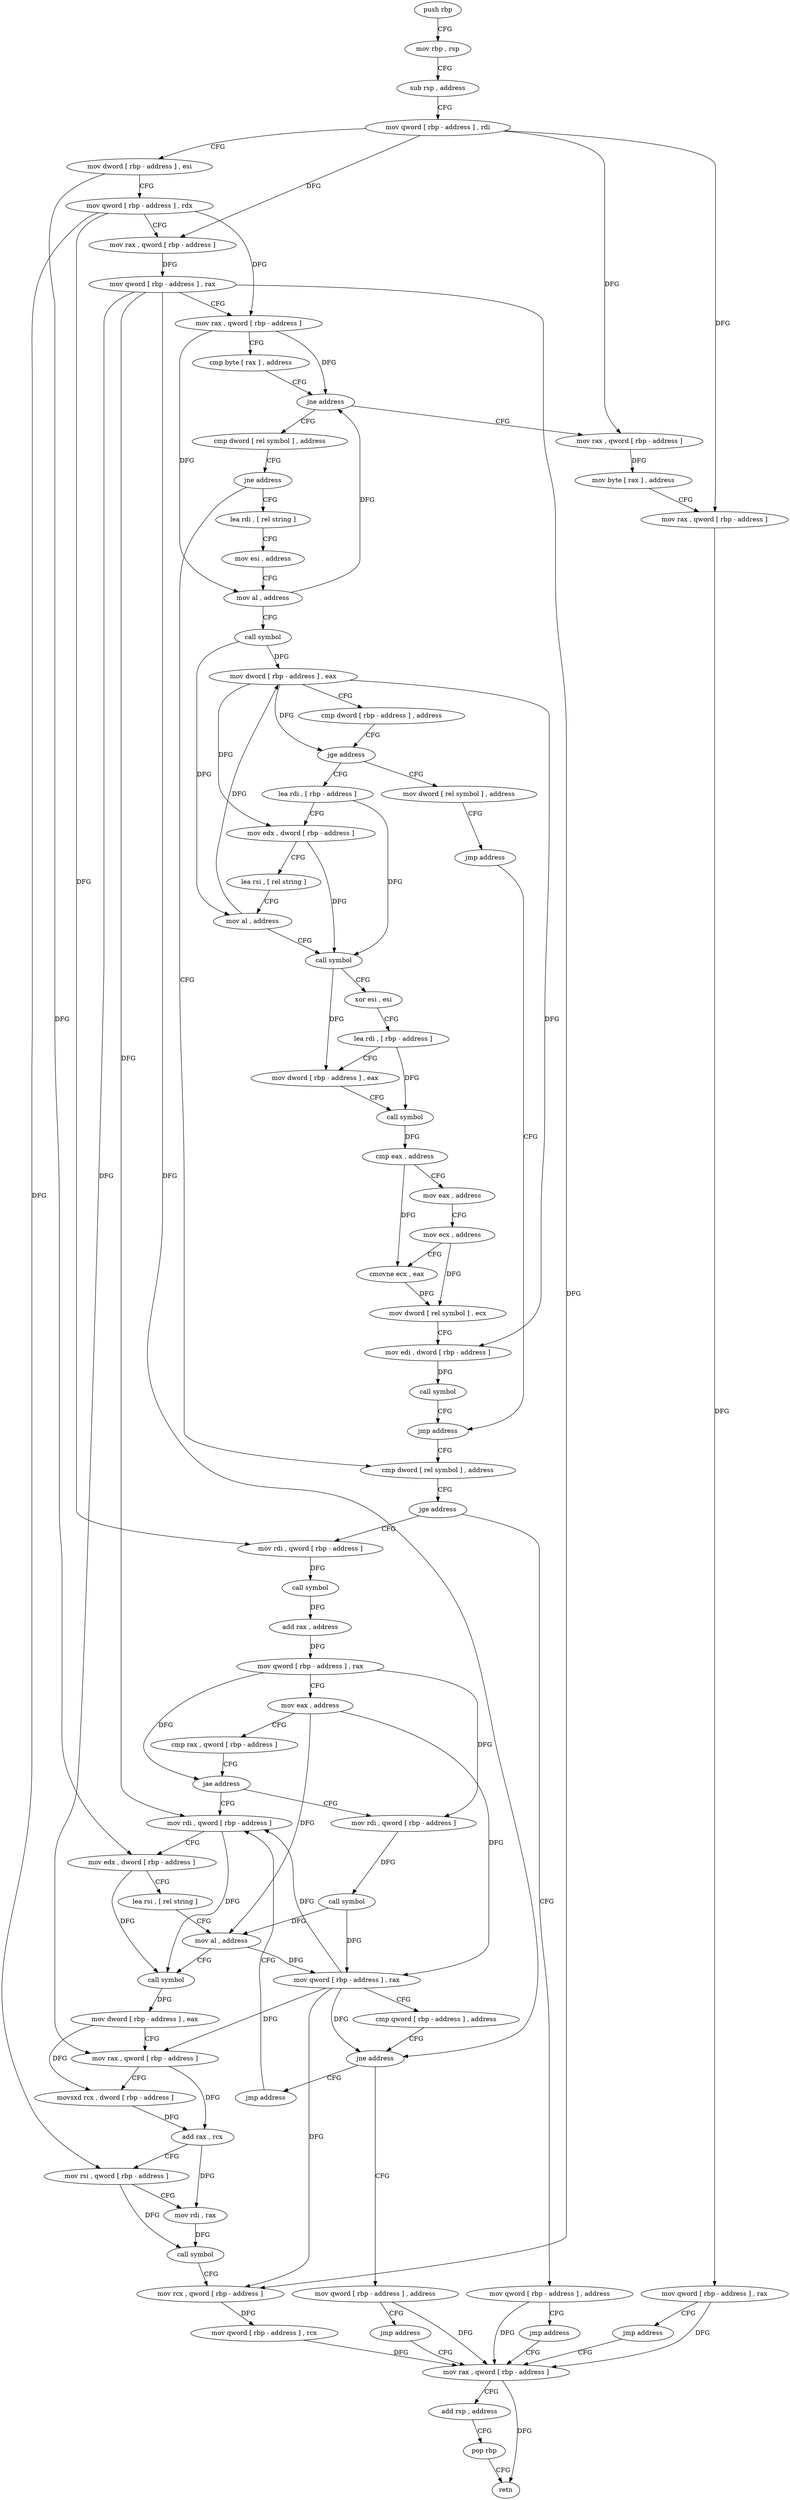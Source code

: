 digraph "func" {
"199872" [label = "push rbp" ]
"199873" [label = "mov rbp , rsp" ]
"199876" [label = "sub rsp , address" ]
"199880" [label = "mov qword [ rbp - address ] , rdi" ]
"199884" [label = "mov dword [ rbp - address ] , esi" ]
"199887" [label = "mov qword [ rbp - address ] , rdx" ]
"199891" [label = "mov rax , qword [ rbp - address ]" ]
"199895" [label = "mov qword [ rbp - address ] , rax" ]
"199899" [label = "mov rax , qword [ rbp - address ]" ]
"199903" [label = "cmp byte [ rax ] , address" ]
"199906" [label = "jne address" ]
"199932" [label = "cmp dword [ rel symbol ] , address" ]
"199912" [label = "mov rax , qword [ rbp - address ]" ]
"199939" [label = "jne address" ]
"200062" [label = "cmp dword [ rel symbol ] , address" ]
"199945" [label = "lea rdi , [ rel string ]" ]
"199916" [label = "mov byte [ rax ] , address" ]
"199919" [label = "mov rax , qword [ rbp - address ]" ]
"199923" [label = "mov qword [ rbp - address ] , rax" ]
"199927" [label = "jmp address" ]
"200219" [label = "mov rax , qword [ rbp - address ]" ]
"200069" [label = "jge address" ]
"200088" [label = "mov rdi , qword [ rbp - address ]" ]
"200075" [label = "mov qword [ rbp - address ] , address" ]
"199952" [label = "mov esi , address" ]
"199957" [label = "mov al , address" ]
"199959" [label = "call symbol" ]
"199964" [label = "mov dword [ rbp - address ] , eax" ]
"199967" [label = "cmp dword [ rbp - address ] , address" ]
"199971" [label = "jge address" ]
"199992" [label = "lea rdi , [ rbp - address ]" ]
"199977" [label = "mov dword [ rel symbol ] , address" ]
"200223" [label = "add rsp , address" ]
"200227" [label = "pop rbp" ]
"200228" [label = "retn" ]
"200092" [label = "call symbol" ]
"200097" [label = "add rax , address" ]
"200103" [label = "mov qword [ rbp - address ] , rax" ]
"200107" [label = "mov eax , address" ]
"200112" [label = "cmp rax , qword [ rbp - address ]" ]
"200116" [label = "jae address" ]
"200164" [label = "mov rdi , qword [ rbp - address ]" ]
"200122" [label = "mov rdi , qword [ rbp - address ]" ]
"200083" [label = "jmp address" ]
"199996" [label = "mov edx , dword [ rbp - address ]" ]
"199999" [label = "lea rsi , [ rel string ]" ]
"200006" [label = "mov al , address" ]
"200008" [label = "call symbol" ]
"200013" [label = "xor esi , esi" ]
"200015" [label = "lea rdi , [ rbp - address ]" ]
"200019" [label = "mov dword [ rbp - address ] , eax" ]
"200022" [label = "call symbol" ]
"200027" [label = "cmp eax , address" ]
"200030" [label = "mov eax , address" ]
"200035" [label = "mov ecx , address" ]
"200040" [label = "cmovne ecx , eax" ]
"200043" [label = "mov dword [ rel symbol ] , ecx" ]
"200049" [label = "mov edi , dword [ rbp - address ]" ]
"200052" [label = "call symbol" ]
"200057" [label = "jmp address" ]
"199987" [label = "jmp address" ]
"200168" [label = "mov edx , dword [ rbp - address ]" ]
"200171" [label = "lea rsi , [ rel string ]" ]
"200178" [label = "mov al , address" ]
"200180" [label = "call symbol" ]
"200185" [label = "mov dword [ rbp - address ] , eax" ]
"200188" [label = "mov rax , qword [ rbp - address ]" ]
"200192" [label = "movsxd rcx , dword [ rbp - address ]" ]
"200196" [label = "add rax , rcx" ]
"200199" [label = "mov rsi , qword [ rbp - address ]" ]
"200203" [label = "mov rdi , rax" ]
"200206" [label = "call symbol" ]
"200211" [label = "mov rcx , qword [ rbp - address ]" ]
"200215" [label = "mov qword [ rbp - address ] , rcx" ]
"200126" [label = "call symbol" ]
"200131" [label = "mov qword [ rbp - address ] , rax" ]
"200135" [label = "cmp qword [ rbp - address ] , address" ]
"200140" [label = "jne address" ]
"200159" [label = "jmp address" ]
"200146" [label = "mov qword [ rbp - address ] , address" ]
"200154" [label = "jmp address" ]
"199872" -> "199873" [ label = "CFG" ]
"199873" -> "199876" [ label = "CFG" ]
"199876" -> "199880" [ label = "CFG" ]
"199880" -> "199884" [ label = "CFG" ]
"199880" -> "199891" [ label = "DFG" ]
"199880" -> "199912" [ label = "DFG" ]
"199880" -> "199919" [ label = "DFG" ]
"199884" -> "199887" [ label = "CFG" ]
"199884" -> "200168" [ label = "DFG" ]
"199887" -> "199891" [ label = "CFG" ]
"199887" -> "199899" [ label = "DFG" ]
"199887" -> "200088" [ label = "DFG" ]
"199887" -> "200199" [ label = "DFG" ]
"199891" -> "199895" [ label = "DFG" ]
"199895" -> "199899" [ label = "CFG" ]
"199895" -> "200164" [ label = "DFG" ]
"199895" -> "200188" [ label = "DFG" ]
"199895" -> "200211" [ label = "DFG" ]
"199895" -> "200140" [ label = "DFG" ]
"199899" -> "199903" [ label = "CFG" ]
"199899" -> "199906" [ label = "DFG" ]
"199899" -> "199957" [ label = "DFG" ]
"199903" -> "199906" [ label = "CFG" ]
"199906" -> "199932" [ label = "CFG" ]
"199906" -> "199912" [ label = "CFG" ]
"199932" -> "199939" [ label = "CFG" ]
"199912" -> "199916" [ label = "DFG" ]
"199939" -> "200062" [ label = "CFG" ]
"199939" -> "199945" [ label = "CFG" ]
"200062" -> "200069" [ label = "CFG" ]
"199945" -> "199952" [ label = "CFG" ]
"199916" -> "199919" [ label = "CFG" ]
"199919" -> "199923" [ label = "DFG" ]
"199923" -> "199927" [ label = "CFG" ]
"199923" -> "200219" [ label = "DFG" ]
"199927" -> "200219" [ label = "CFG" ]
"200219" -> "200223" [ label = "CFG" ]
"200219" -> "200228" [ label = "DFG" ]
"200069" -> "200088" [ label = "CFG" ]
"200069" -> "200075" [ label = "CFG" ]
"200088" -> "200092" [ label = "DFG" ]
"200075" -> "200083" [ label = "CFG" ]
"200075" -> "200219" [ label = "DFG" ]
"199952" -> "199957" [ label = "CFG" ]
"199957" -> "199959" [ label = "CFG" ]
"199957" -> "199906" [ label = "DFG" ]
"199959" -> "199964" [ label = "DFG" ]
"199959" -> "200006" [ label = "DFG" ]
"199964" -> "199967" [ label = "CFG" ]
"199964" -> "199971" [ label = "DFG" ]
"199964" -> "199996" [ label = "DFG" ]
"199964" -> "200049" [ label = "DFG" ]
"199967" -> "199971" [ label = "CFG" ]
"199971" -> "199992" [ label = "CFG" ]
"199971" -> "199977" [ label = "CFG" ]
"199992" -> "199996" [ label = "CFG" ]
"199992" -> "200008" [ label = "DFG" ]
"199977" -> "199987" [ label = "CFG" ]
"200223" -> "200227" [ label = "CFG" ]
"200227" -> "200228" [ label = "CFG" ]
"200092" -> "200097" [ label = "DFG" ]
"200097" -> "200103" [ label = "DFG" ]
"200103" -> "200107" [ label = "CFG" ]
"200103" -> "200116" [ label = "DFG" ]
"200103" -> "200122" [ label = "DFG" ]
"200107" -> "200112" [ label = "CFG" ]
"200107" -> "200178" [ label = "DFG" ]
"200107" -> "200131" [ label = "DFG" ]
"200112" -> "200116" [ label = "CFG" ]
"200116" -> "200164" [ label = "CFG" ]
"200116" -> "200122" [ label = "CFG" ]
"200164" -> "200168" [ label = "CFG" ]
"200164" -> "200180" [ label = "DFG" ]
"200122" -> "200126" [ label = "DFG" ]
"200083" -> "200219" [ label = "CFG" ]
"199996" -> "199999" [ label = "CFG" ]
"199996" -> "200008" [ label = "DFG" ]
"199999" -> "200006" [ label = "CFG" ]
"200006" -> "200008" [ label = "CFG" ]
"200006" -> "199964" [ label = "DFG" ]
"200008" -> "200013" [ label = "CFG" ]
"200008" -> "200019" [ label = "DFG" ]
"200013" -> "200015" [ label = "CFG" ]
"200015" -> "200019" [ label = "CFG" ]
"200015" -> "200022" [ label = "DFG" ]
"200019" -> "200022" [ label = "CFG" ]
"200022" -> "200027" [ label = "DFG" ]
"200027" -> "200030" [ label = "CFG" ]
"200027" -> "200040" [ label = "DFG" ]
"200030" -> "200035" [ label = "CFG" ]
"200035" -> "200040" [ label = "CFG" ]
"200035" -> "200043" [ label = "DFG" ]
"200040" -> "200043" [ label = "DFG" ]
"200043" -> "200049" [ label = "CFG" ]
"200049" -> "200052" [ label = "DFG" ]
"200052" -> "200057" [ label = "CFG" ]
"200057" -> "200062" [ label = "CFG" ]
"199987" -> "200057" [ label = "CFG" ]
"200168" -> "200171" [ label = "CFG" ]
"200168" -> "200180" [ label = "DFG" ]
"200171" -> "200178" [ label = "CFG" ]
"200178" -> "200180" [ label = "CFG" ]
"200178" -> "200131" [ label = "DFG" ]
"200180" -> "200185" [ label = "DFG" ]
"200185" -> "200188" [ label = "CFG" ]
"200185" -> "200192" [ label = "DFG" ]
"200188" -> "200192" [ label = "CFG" ]
"200188" -> "200196" [ label = "DFG" ]
"200192" -> "200196" [ label = "DFG" ]
"200196" -> "200199" [ label = "CFG" ]
"200196" -> "200203" [ label = "DFG" ]
"200199" -> "200203" [ label = "CFG" ]
"200199" -> "200206" [ label = "DFG" ]
"200203" -> "200206" [ label = "DFG" ]
"200206" -> "200211" [ label = "CFG" ]
"200211" -> "200215" [ label = "DFG" ]
"200215" -> "200219" [ label = "DFG" ]
"200126" -> "200131" [ label = "DFG" ]
"200126" -> "200178" [ label = "DFG" ]
"200131" -> "200135" [ label = "CFG" ]
"200131" -> "200164" [ label = "DFG" ]
"200131" -> "200188" [ label = "DFG" ]
"200131" -> "200211" [ label = "DFG" ]
"200131" -> "200140" [ label = "DFG" ]
"200135" -> "200140" [ label = "CFG" ]
"200140" -> "200159" [ label = "CFG" ]
"200140" -> "200146" [ label = "CFG" ]
"200159" -> "200164" [ label = "CFG" ]
"200146" -> "200154" [ label = "CFG" ]
"200146" -> "200219" [ label = "DFG" ]
"200154" -> "200219" [ label = "CFG" ]
}
